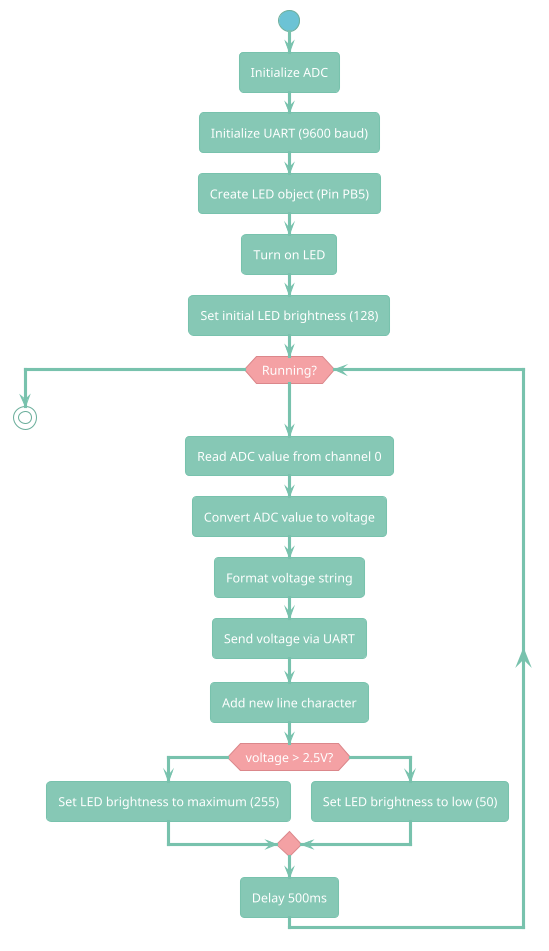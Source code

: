@startuml Program Flow

!theme minty
skinparam backgroundColor white

start

:Initialize ADC;
:Initialize UART (9600 baud);
:Create LED object (Pin PB5);
:Turn on LED;
:Set initial LED brightness (128);

while (Running?) is (Yes)
    :Read ADC value from channel 0;
    :Convert ADC value to voltage;
    :Format voltage string;
    
    :Send voltage via UART;
    :Add new line character;
    
    if (voltage > 2.5V?) then (yes)
        :Set LED brightness to maximum (255);
    else (no)
        :Set LED brightness to low (50);
    endif 
    :Delay 500ms;
endwhile (No)

stop

@enduml